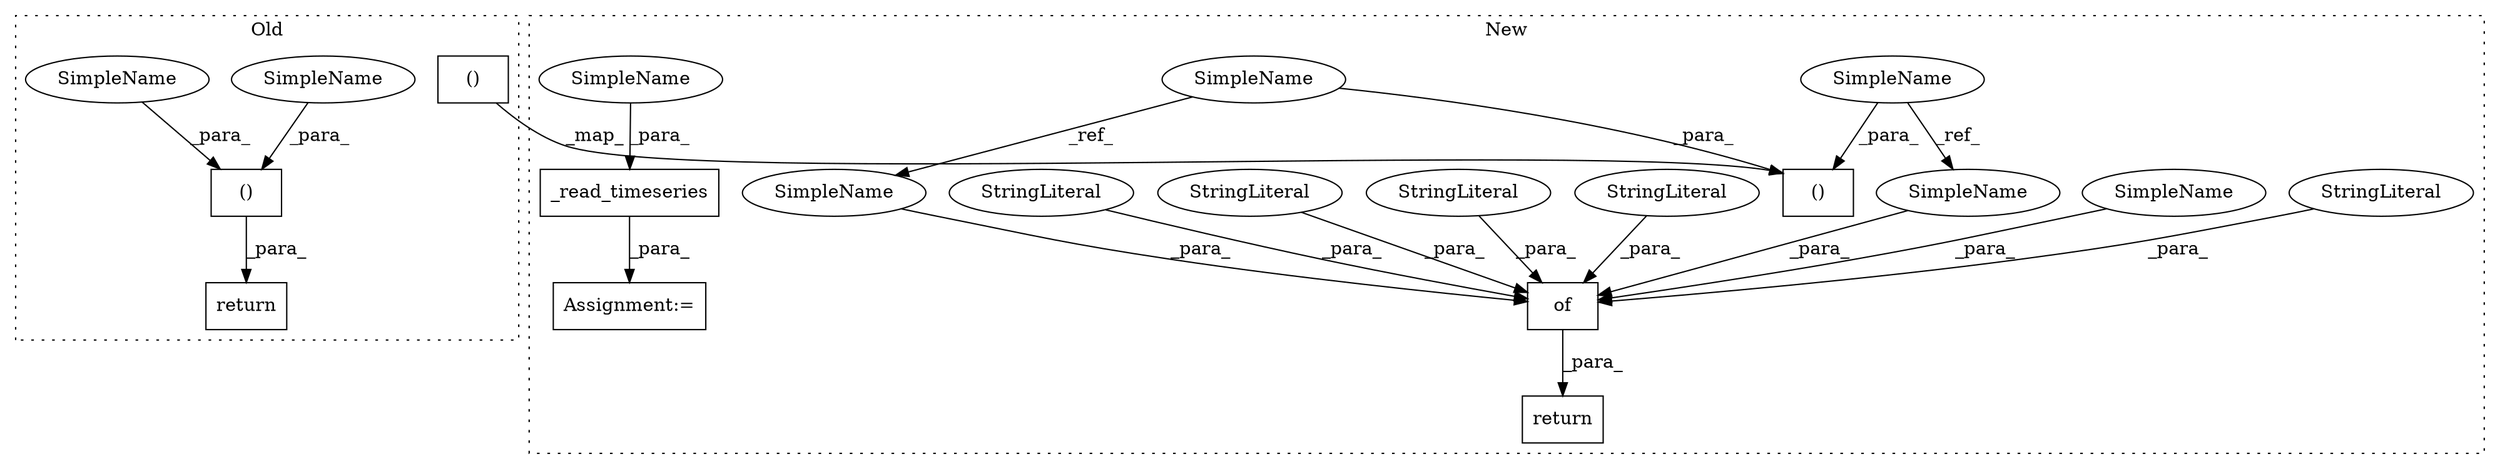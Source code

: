 digraph G {
subgraph cluster0 {
1 [label="()" a="106" s="4606" l="66" shape="box"];
5 [label="()" a="106" s="4495" l="20" shape="box"];
15 [label="return" a="41" s="4594" l="12" shape="box"];
17 [label="SimpleName" a="42" s="4666" l="6" shape="ellipse"];
21 [label="SimpleName" a="42" s="4606" l="1" shape="ellipse"];
label = "Old";
style="dotted";
}
subgraph cluster1 {
2 [label="_read_timeseries" a="32" s="4661,4682" l="17,1" shape="box"];
3 [label="of" a="32" s="4700,4748" l="3,1" shape="box"];
4 [label="SimpleName" a="42" s="4380" l="6" shape="ellipse"];
6 [label="()" a="106" s="4634" l="20" shape="box"];
7 [label="SimpleName" a="42" s="4339" l="1" shape="ellipse"];
8 [label="Assignment:=" a="7" s="4654" l="2" shape="box"];
9 [label="StringLiteral" a="45" s="4709" l="3" shape="ellipse"];
10 [label="StringLiteral" a="45" s="4703" l="3" shape="ellipse"];
11 [label="StringLiteral" a="45" s="4715" l="3" shape="ellipse"];
12 [label="StringLiteral" a="45" s="4721" l="8" shape="ellipse"];
13 [label="StringLiteral" a="45" s="4737" l="6" shape="ellipse"];
14 [label="return" a="41" s="4689" l="7" shape="box"];
16 [label="SimpleName" a="42" s="4730" l="6" shape="ellipse"];
18 [label="SimpleName" a="42" s="4744" l="4" shape="ellipse"];
19 [label="SimpleName" a="42" s="4678" l="4" shape="ellipse"];
20 [label="SimpleName" a="42" s="4707" l="1" shape="ellipse"];
label = "New";
style="dotted";
}
1 -> 15 [label="_para_"];
2 -> 8 [label="_para_"];
3 -> 14 [label="_para_"];
4 -> 16 [label="_ref_"];
4 -> 6 [label="_para_"];
5 -> 6 [label="_map_"];
7 -> 20 [label="_ref_"];
7 -> 6 [label="_para_"];
9 -> 3 [label="_para_"];
10 -> 3 [label="_para_"];
11 -> 3 [label="_para_"];
12 -> 3 [label="_para_"];
13 -> 3 [label="_para_"];
16 -> 3 [label="_para_"];
17 -> 1 [label="_para_"];
18 -> 3 [label="_para_"];
19 -> 2 [label="_para_"];
20 -> 3 [label="_para_"];
21 -> 1 [label="_para_"];
}